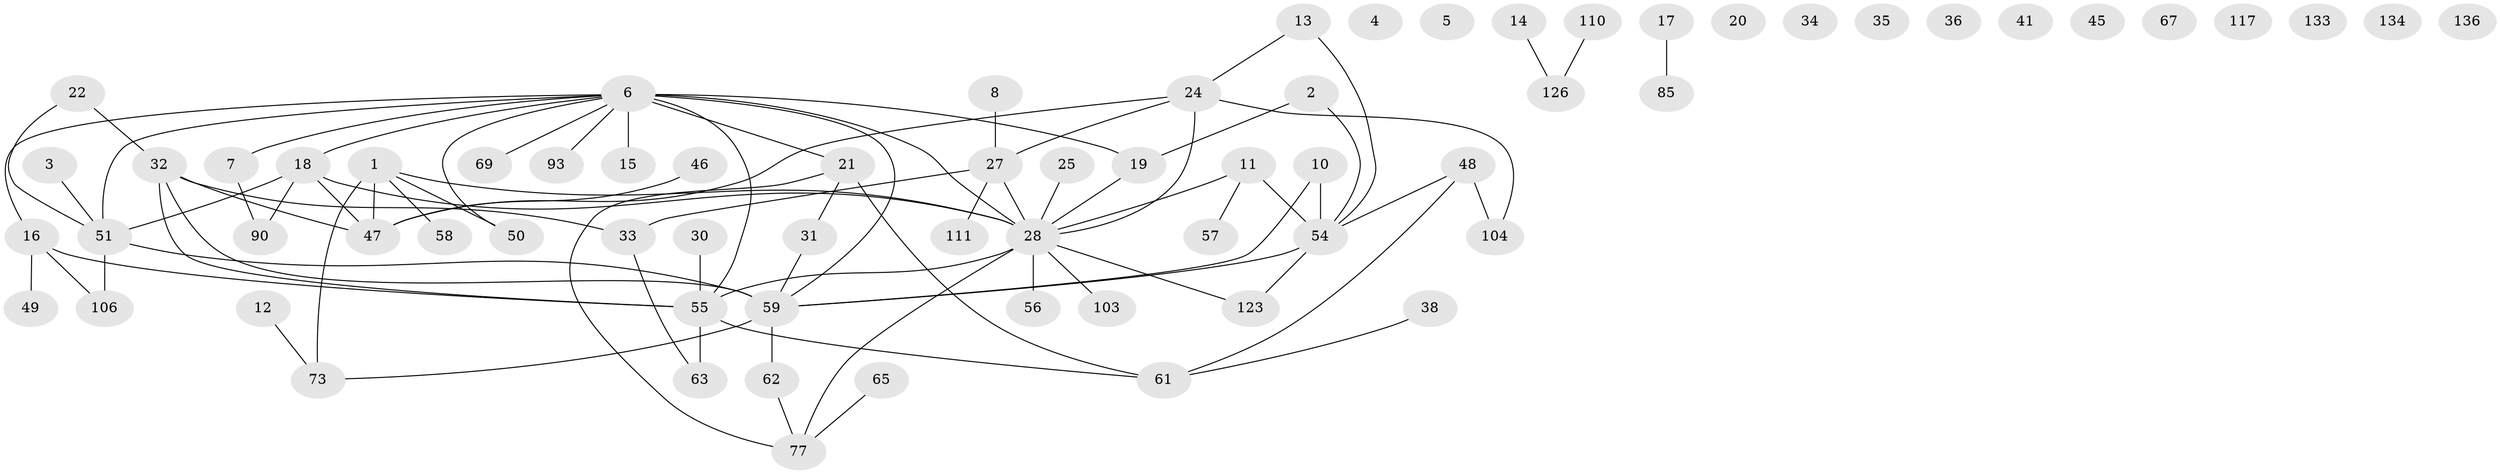 // original degree distribution, {3: 0.2446043165467626, 2: 0.22302158273381295, 1: 0.2733812949640288, 0: 0.08633093525179857, 5: 0.04316546762589928, 4: 0.08633093525179857, 6: 0.02877697841726619, 7: 0.014388489208633094}
// Generated by graph-tools (version 1.1) at 2025/13/03/09/25 04:13:05]
// undirected, 69 vertices, 82 edges
graph export_dot {
graph [start="1"]
  node [color=gray90,style=filled];
  1 [super="+72"];
  2;
  3;
  4;
  5;
  6 [super="+23+79+101"];
  7 [super="+66"];
  8 [super="+26+9"];
  10;
  11;
  12;
  13 [super="+52"];
  14;
  15;
  16 [super="+53+40"];
  17;
  18 [super="+44+96+29"];
  19 [super="+122+42"];
  20;
  21 [super="+84+43"];
  22 [super="+39"];
  24 [super="+80"];
  25;
  27 [super="+86"];
  28 [super="+82+91+76"];
  30;
  31;
  32 [super="+37"];
  33 [super="+89"];
  34 [super="+124"];
  35;
  36;
  38;
  41;
  45;
  46;
  47 [super="+71"];
  48 [super="+100+83"];
  49 [super="+105"];
  50 [super="+60"];
  51 [super="+116+108"];
  54 [super="+81+78"];
  55 [super="+70+64"];
  56;
  57;
  58;
  59 [super="+94+88"];
  61 [super="+98"];
  62;
  63 [super="+75"];
  65 [super="+128"];
  67;
  69;
  73 [super="+74+109"];
  77 [super="+92+115"];
  85;
  90 [super="+95+99"];
  93;
  103;
  104;
  106 [super="+135+114+120"];
  110;
  111;
  117;
  123;
  126 [super="+132"];
  133;
  134;
  136;
  1 -- 28;
  1 -- 73;
  1 -- 50;
  1 -- 58;
  1 -- 47;
  2 -- 19;
  2 -- 54;
  3 -- 51;
  6 -- 93;
  6 -- 51;
  6 -- 50;
  6 -- 19 [weight=2];
  6 -- 28 [weight=2];
  6 -- 59;
  6 -- 69;
  6 -- 21;
  6 -- 15;
  6 -- 16;
  6 -- 55;
  6 -- 18;
  6 -- 7;
  7 -- 90;
  8 -- 27;
  10 -- 54;
  10 -- 59;
  11 -- 57;
  11 -- 28;
  11 -- 54;
  12 -- 73;
  13 -- 24;
  13 -- 54;
  14 -- 126;
  16 -- 55;
  16 -- 106;
  16 -- 49;
  17 -- 85;
  18 -- 51;
  18 -- 28;
  18 -- 90;
  18 -- 47;
  19 -- 28 [weight=2];
  21 -- 77;
  21 -- 31;
  21 -- 61;
  22 -- 32;
  22 -- 51;
  24 -- 104;
  24 -- 28;
  24 -- 47;
  24 -- 27;
  25 -- 28;
  27 -- 33;
  27 -- 28 [weight=2];
  27 -- 111;
  28 -- 103;
  28 -- 77;
  28 -- 56 [weight=2];
  28 -- 123;
  28 -- 55;
  30 -- 55;
  31 -- 59;
  32 -- 59;
  32 -- 55;
  32 -- 33;
  32 -- 47;
  33 -- 63;
  38 -- 61;
  46 -- 47;
  48 -- 104;
  48 -- 61;
  48 -- 54;
  51 -- 59;
  51 -- 106;
  54 -- 123;
  54 -- 59;
  55 -- 63 [weight=2];
  55 -- 61;
  59 -- 73;
  59 -- 62;
  62 -- 77;
  65 -- 77;
  110 -- 126;
}
